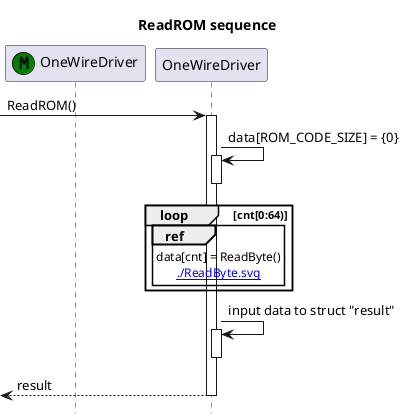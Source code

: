 @startuml

hide footbox

title ReadROM sequence

participant "OneWireDriver" as ModuleOneWireDriver<<M,Green>>[[../Class/OneWireDriver.svg]]

-> OneWireDriver : ReadROM()
  activate OneWireDriver

OneWireDriver -> OneWireDriver : data[ROM_CODE_SIZE] = {0}
  activate OneWireDriver
  deactivate OneWireDriver

loop cnt[0:64)
  ref over OneWireDriver
    data[cnt] = ReadByte()
    [[./ReadByte.svg]]
  end ref
end

OneWireDriver -> OneWireDriver : input data to struct "result"
  activate OneWireDriver
  deactivate OneWireDriver

<-- OneWireDriver : result
  deactivate OneWireDriver


@enduml
